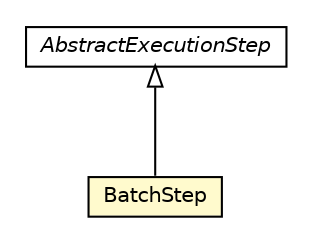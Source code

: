 #!/usr/local/bin/dot
#
# Class diagram 
# Generated by UMLGraph version R5_6-24-gf6e263 (http://www.umlgraph.org/)
#

digraph G {
	edge [fontname="Helvetica",fontsize=10,labelfontname="Helvetica",labelfontsize=10];
	node [fontname="Helvetica",fontsize=10,shape=plaintext];
	nodesep=0.25;
	ranksep=0.5;
	// com.orientechnologies.orient.core.sql.executor.BatchStep
	c807589 [label=<<table title="com.orientechnologies.orient.core.sql.executor.BatchStep" border="0" cellborder="1" cellspacing="0" cellpadding="2" port="p" bgcolor="lemonChiffon" href="./BatchStep.html">
		<tr><td><table border="0" cellspacing="0" cellpadding="1">
<tr><td align="center" balign="center"> BatchStep </td></tr>
		</table></td></tr>
		</table>>, URL="./BatchStep.html", fontname="Helvetica", fontcolor="black", fontsize=10.0];
	// com.orientechnologies.orient.core.sql.executor.AbstractExecutionStep
	c807602 [label=<<table title="com.orientechnologies.orient.core.sql.executor.AbstractExecutionStep" border="0" cellborder="1" cellspacing="0" cellpadding="2" port="p" href="./AbstractExecutionStep.html">
		<tr><td><table border="0" cellspacing="0" cellpadding="1">
<tr><td align="center" balign="center"><font face="Helvetica-Oblique"> AbstractExecutionStep </font></td></tr>
		</table></td></tr>
		</table>>, URL="./AbstractExecutionStep.html", fontname="Helvetica", fontcolor="black", fontsize=10.0];
	//com.orientechnologies.orient.core.sql.executor.BatchStep extends com.orientechnologies.orient.core.sql.executor.AbstractExecutionStep
	c807602:p -> c807589:p [dir=back,arrowtail=empty];
}

